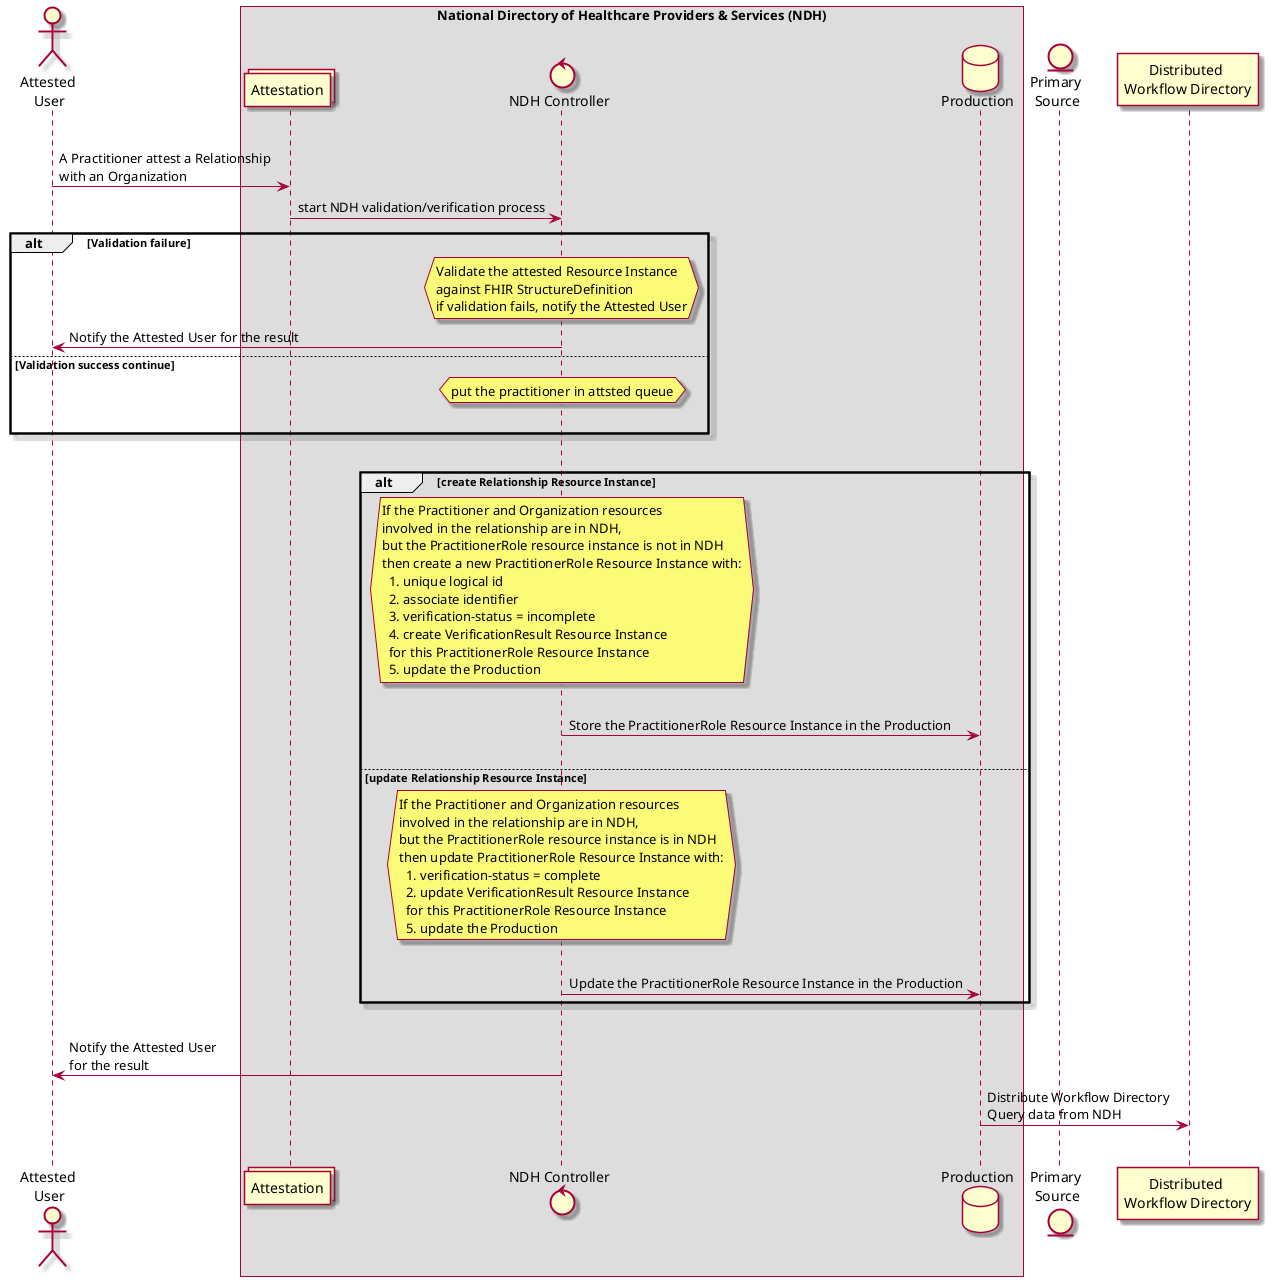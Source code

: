 @startuml

skin rose 
actor "Attested \nUser" as AU
box National Directory of Healthcare Providers & Services (NDH)
    collections "Attestation" as AQ
    control "NDH Controller" as NC
    database "Production" as P
end box
entity "Primary \nSource" as PS
participant "Distributed \nWorkflow Directory" as DWD
|||
AU -> AQ : A Practitioner attest a Relationship \nwith an Organization
AQ -> NC : start NDH validation/verification process

alt Validation failure
hnote over NC
  Validate the attested Resource Instance
  against FHIR StructureDefinition
  if validation fails, notify the Attested User
end note
NC -> AU : Notify the Attested User for the result
else Validation success continue
hnote over NC 
    put the practitioner in attsted queue
end note
|||

end

|||
alt create Relationship Resource Instance
hnote over of NC
    If the Practitioner and Organization resources 
    involved in the relationship are in NDH, 
    but the PractitionerRole resource instance is not in NDH
    then create a new PractitionerRole Resource Instance with:
      1. unique logical id
      2. associate identifier
      3. verification-status = incomplete
      4. create VerificationResult Resource Instance 
      for this PractitionerRole Resource Instance
      5. update the Production
end note
|||
NC -> P : Store the PractitionerRole Resource Instance in the Production
|||
else update Relationship Resource Instance
hnote over of NC
    If the Practitioner and Organization resources 
    involved in the relationship are in NDH, 
    but the PractitionerRole resource instance is in NDH
    then update PractitionerRole Resource Instance with:
      1. verification-status = complete
      2. update VerificationResult Resource Instance 
      for this PractitionerRole Resource Instance
      5. update the Production
end note
|||
NC -> P : Update the PractitionerRole Resource Instance in the Production
end
|||

NC -> AU : Notify the Attested User \nfor the result

P -> DWD : Distribute Workflow Directory \nQuery data from NDH
|||

@enduml
